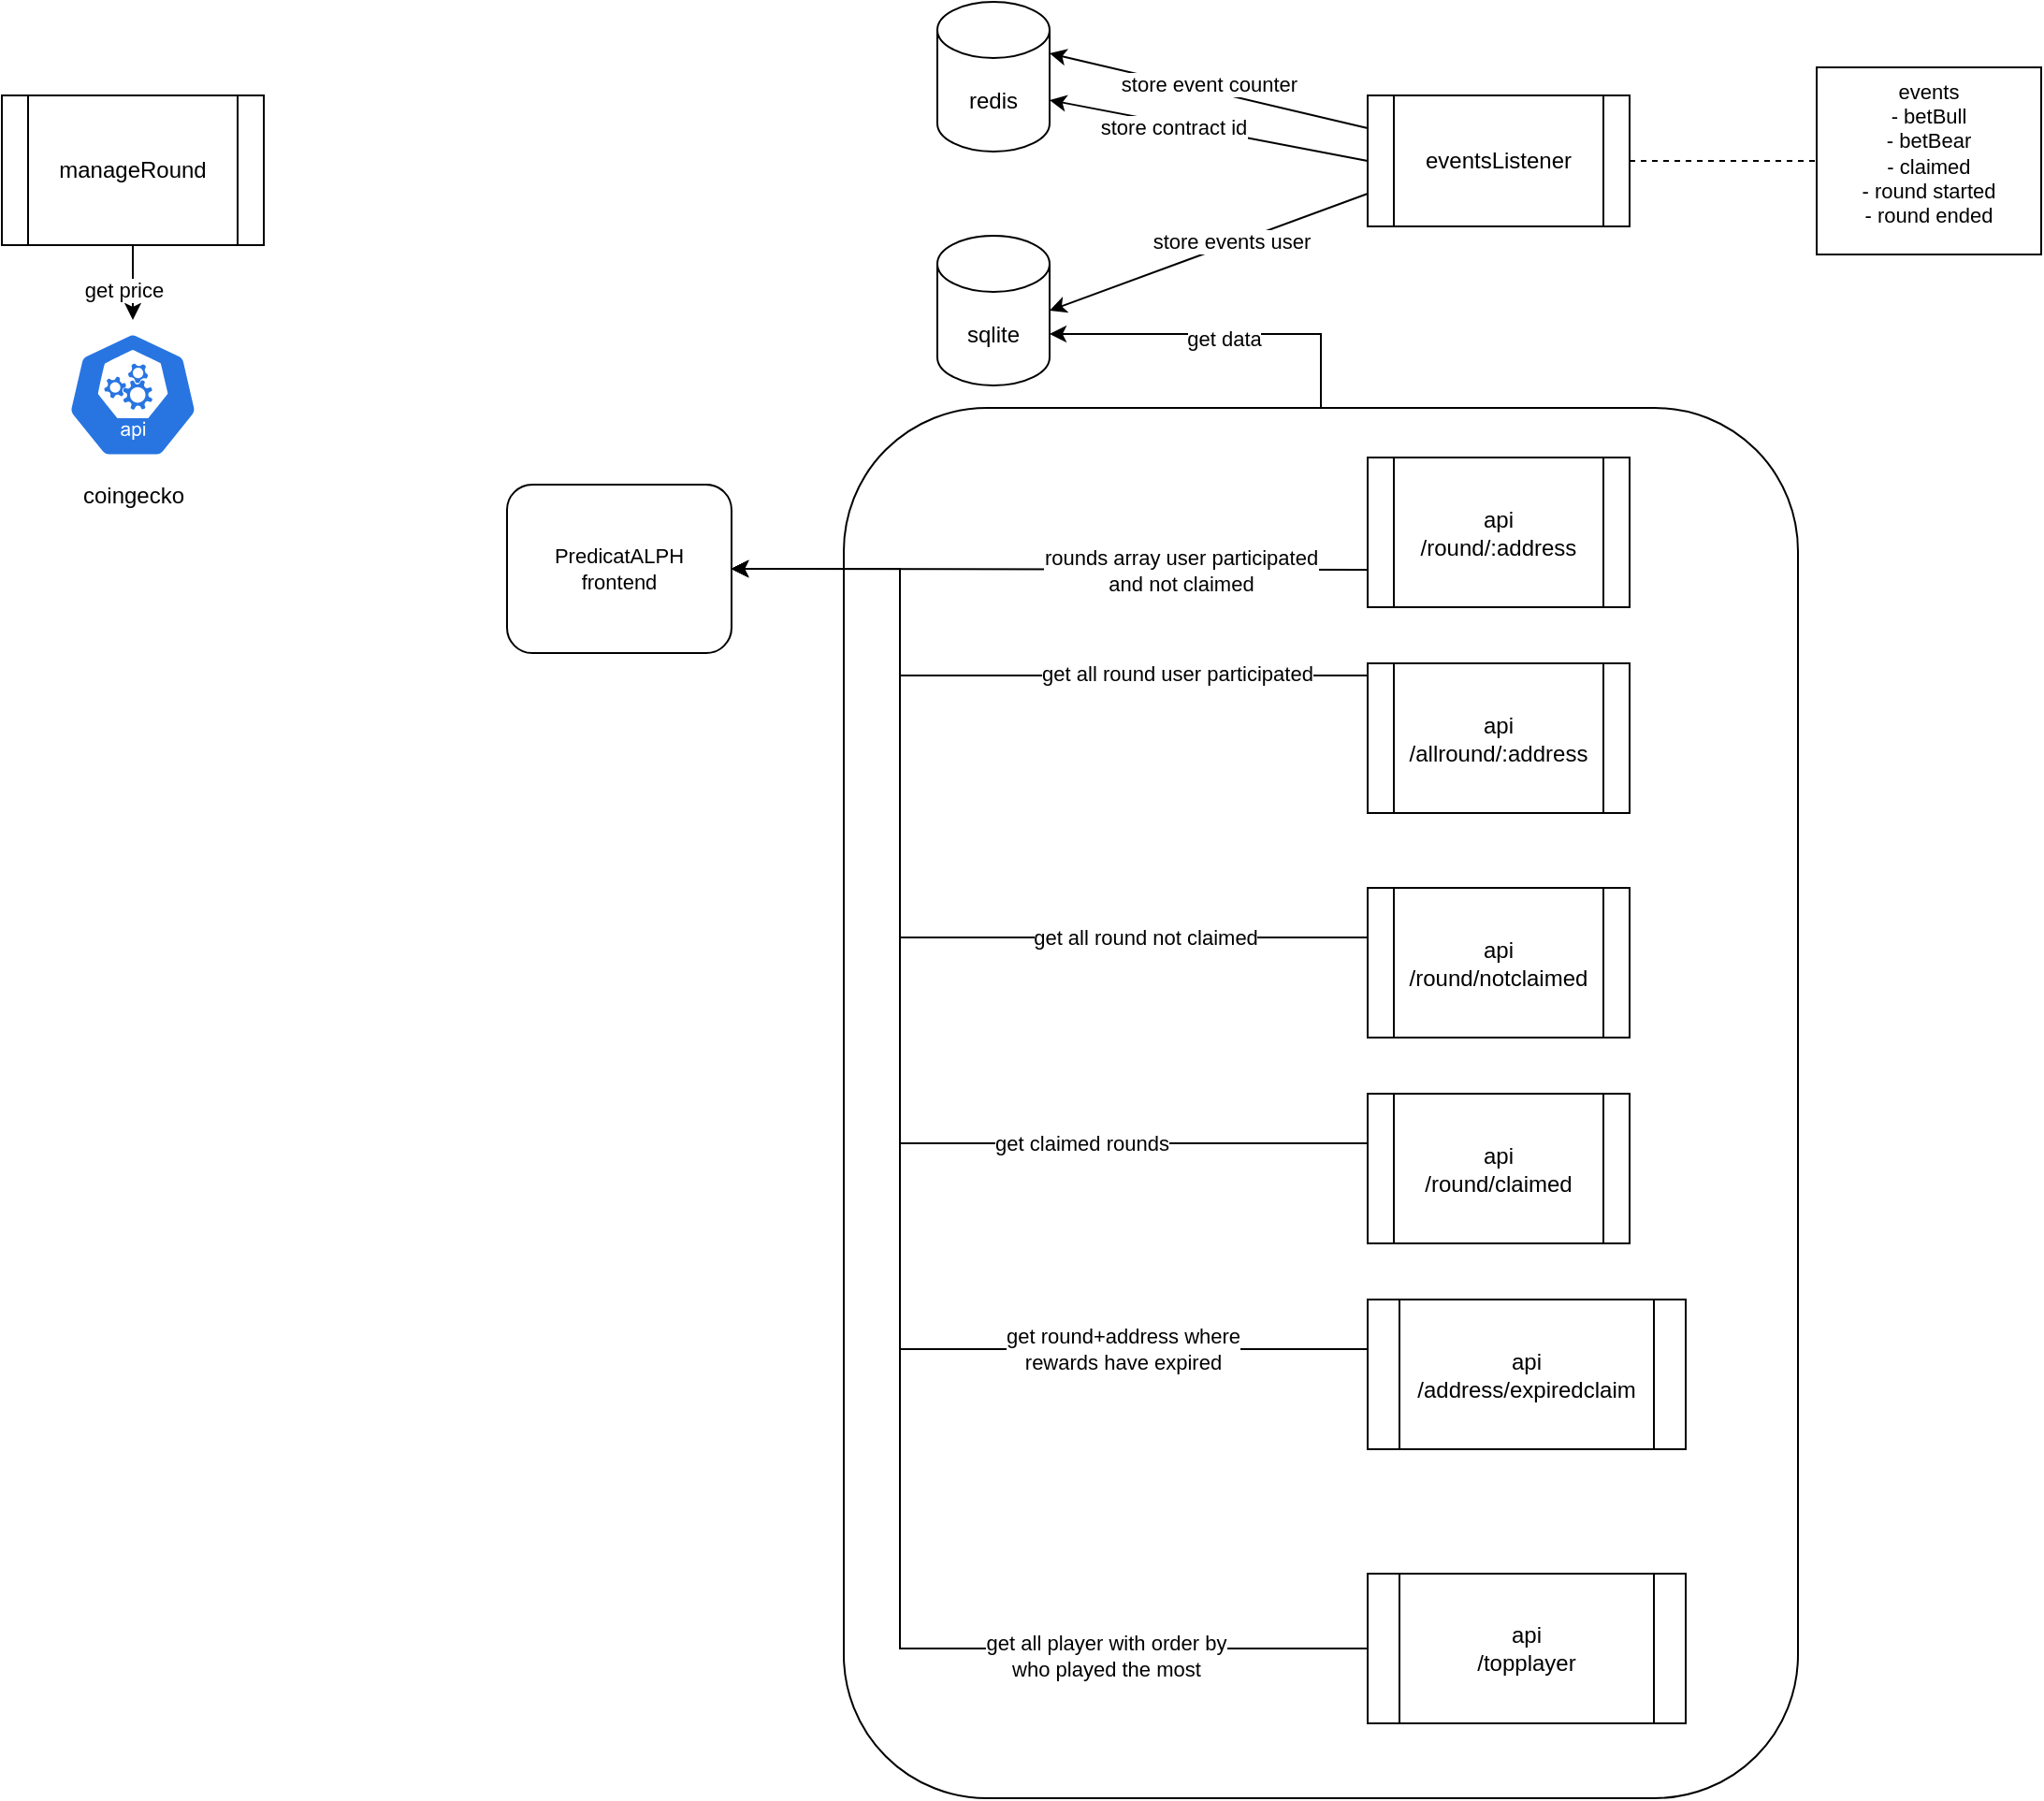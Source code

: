 <mxfile version="20.8.16" type="device" pages="6"><diagram name="Page-1" id="344Kg0dNeSOuvuKeVnLz"><mxGraphModel dx="1030" dy="1223" grid="1" gridSize="10" guides="1" tooltips="1" connect="1" arrows="1" fold="1" page="1" pageScale="1" pageWidth="1169" pageHeight="827" math="0" shadow="0"><root><mxCell id="0"/><mxCell id="1" parent="0"/><mxCell id="-nyT4C3Sw_oROiPy6dTW-12" style="edgeStyle=orthogonalEdgeStyle;rounded=0;orthogonalLoop=1;jettySize=auto;html=1;exitX=0.5;exitY=0;exitDx=0;exitDy=0;entryX=1;entryY=0;entryDx=0;entryDy=52.5;entryPerimeter=0;" parent="1" source="-nyT4C3Sw_oROiPy6dTW-10" target="DTfjovQoFTqkjy0OtKXa-4" edge="1"><mxGeometry relative="1" as="geometry"/></mxCell><mxCell id="-nyT4C3Sw_oROiPy6dTW-13" value="get data" style="edgeLabel;html=1;align=center;verticalAlign=middle;resizable=0;points=[];" parent="-nyT4C3Sw_oROiPy6dTW-12" vertex="1" connectable="0"><mxGeometry x="-0.006" y="2" relative="1" as="geometry"><mxPoint as="offset"/></mxGeometry></mxCell><mxCell id="-nyT4C3Sw_oROiPy6dTW-10" value="" style="rounded=1;whiteSpace=wrap;html=1;fillColor=none;" parent="1" vertex="1"><mxGeometry x="500" y="217" width="510" height="743" as="geometry"/></mxCell><mxCell id="rPmqhOYqi1hMVMXC--yN-11" style="edgeStyle=none;rounded=0;orthogonalLoop=1;jettySize=auto;html=1;exitX=1;exitY=0.5;exitDx=0;exitDy=0;entryX=0;entryY=0.5;entryDx=0;entryDy=0;fontFamily=Helvetica;fontSize=11;endArrow=none;endFill=0;dashed=1;" parent="1" source="DTfjovQoFTqkjy0OtKXa-2" target="rPmqhOYqi1hMVMXC--yN-10" edge="1"><mxGeometry relative="1" as="geometry"/></mxCell><mxCell id="JBXy4wkrNwcDMkVdYiLm-4" style="edgeStyle=none;rounded=0;orthogonalLoop=1;jettySize=auto;html=1;exitX=0;exitY=0.5;exitDx=0;exitDy=0;entryX=1;entryY=0;entryDx=0;entryDy=52.5;entryPerimeter=0;startArrow=none;startFill=0;endArrow=classic;endFill=1;" parent="1" source="DTfjovQoFTqkjy0OtKXa-2" target="JBXy4wkrNwcDMkVdYiLm-1" edge="1"><mxGeometry relative="1" as="geometry"/></mxCell><mxCell id="JBXy4wkrNwcDMkVdYiLm-5" value="store contract id" style="edgeLabel;html=1;align=center;verticalAlign=middle;resizable=0;points=[];" parent="JBXy4wkrNwcDMkVdYiLm-4" vertex="1" connectable="0"><mxGeometry x="0.205" y="1" relative="1" as="geometry"><mxPoint x="-1" as="offset"/></mxGeometry></mxCell><mxCell id="DTfjovQoFTqkjy0OtKXa-2" value="eventsListener" style="shape=process;whiteSpace=wrap;html=1;backgroundOutline=1;" parent="1" vertex="1"><mxGeometry x="780" y="50" width="140" height="70" as="geometry"/></mxCell><mxCell id="DTfjovQoFTqkjy0OtKXa-27" style="edgeStyle=none;rounded=0;orthogonalLoop=1;jettySize=auto;html=1;exitX=0.5;exitY=1;exitDx=0;exitDy=0;entryX=0.5;entryY=0;entryDx=0;entryDy=0;entryPerimeter=0;" parent="1" source="DTfjovQoFTqkjy0OtKXa-3" target="DTfjovQoFTqkjy0OtKXa-26" edge="1"><mxGeometry relative="1" as="geometry"/></mxCell><mxCell id="DTfjovQoFTqkjy0OtKXa-28" value="get price" style="edgeLabel;html=1;align=center;verticalAlign=middle;resizable=0;points=[];" parent="DTfjovQoFTqkjy0OtKXa-27" vertex="1" connectable="0"><mxGeometry x="0.196" y="-4" relative="1" as="geometry"><mxPoint x="-1" as="offset"/></mxGeometry></mxCell><mxCell id="DTfjovQoFTqkjy0OtKXa-3" value="manageRound" style="shape=process;whiteSpace=wrap;html=1;backgroundOutline=1;" parent="1" vertex="1"><mxGeometry x="50" y="50" width="140" height="80" as="geometry"/></mxCell><mxCell id="DTfjovQoFTqkjy0OtKXa-4" value="sqlite" style="shape=cylinder3;whiteSpace=wrap;html=1;boundedLbl=1;backgroundOutline=1;size=15;" parent="1" vertex="1"><mxGeometry x="550" y="125" width="60" height="80" as="geometry"/></mxCell><mxCell id="rPmqhOYqi1hMVMXC--yN-5" style="edgeStyle=none;rounded=0;orthogonalLoop=1;jettySize=auto;html=1;exitX=0;exitY=0.75;exitDx=0;exitDy=0;entryX=1;entryY=0.5;entryDx=0;entryDy=0;fontFamily=Helvetica;fontSize=11;" parent="1" source="DTfjovQoFTqkjy0OtKXa-5" target="rPmqhOYqi1hMVMXC--yN-7" edge="1"><mxGeometry relative="1" as="geometry"><mxPoint x="346.82" y="306.82" as="targetPoint"/></mxGeometry></mxCell><mxCell id="rPmqhOYqi1hMVMXC--yN-6" value="rounds array user participated&lt;br&gt;and not claimed" style="edgeLabel;html=1;align=center;verticalAlign=middle;resizable=0;points=[];fontSize=11;fontFamily=Helvetica;" parent="rPmqhOYqi1hMVMXC--yN-5" vertex="1" connectable="0"><mxGeometry x="-0.152" y="1" relative="1" as="geometry"><mxPoint x="44" y="-1" as="offset"/></mxGeometry></mxCell><mxCell id="DTfjovQoFTqkjy0OtKXa-5" value="api&lt;br&gt;/round/:address" style="shape=process;whiteSpace=wrap;html=1;backgroundOutline=1;" parent="1" vertex="1"><mxGeometry x="780" y="243.5" width="140" height="80" as="geometry"/></mxCell><mxCell id="DTfjovQoFTqkjy0OtKXa-6" value="" style="endArrow=classic;html=1;rounded=0;entryX=1;entryY=0.5;entryDx=0;entryDy=0;entryPerimeter=0;exitX=0;exitY=0.75;exitDx=0;exitDy=0;" parent="1" source="DTfjovQoFTqkjy0OtKXa-2" target="DTfjovQoFTqkjy0OtKXa-4" edge="1"><mxGeometry width="50" height="50" relative="1" as="geometry"><mxPoint x="800" y="520" as="sourcePoint"/><mxPoint x="850" y="250" as="targetPoint"/></mxGeometry></mxCell><mxCell id="rPmqhOYqi1hMVMXC--yN-13" value="store events user" style="edgeLabel;html=1;align=center;verticalAlign=middle;resizable=0;points=[];fontSize=11;fontFamily=Helvetica;" parent="DTfjovQoFTqkjy0OtKXa-6" vertex="1" connectable="0"><mxGeometry x="-0.142" y="-2" relative="1" as="geometry"><mxPoint as="offset"/></mxGeometry></mxCell><mxCell id="DTfjovQoFTqkjy0OtKXa-26" value="coingecko" style="sketch=0;html=1;dashed=0;whitespace=wrap;fillColor=#2875E2;strokeColor=#ffffff;points=[[0.005,0.63,0],[0.1,0.2,0],[0.9,0.2,0],[0.5,0,0],[0.995,0.63,0],[0.72,0.99,0],[0.5,1,0],[0.28,0.99,0]];verticalLabelPosition=bottom;align=center;verticalAlign=top;shape=mxgraph.kubernetes.icon;prIcon=api" parent="1" vertex="1"><mxGeometry x="85" y="170" width="70" height="80" as="geometry"/></mxCell><mxCell id="rPmqhOYqi1hMVMXC--yN-7" value="PredicatALPH&lt;br&gt;frontend" style="rounded=1;whiteSpace=wrap;html=1;labelBackgroundColor=none;fontFamily=Helvetica;fontSize=11;" parent="1" vertex="1"><mxGeometry x="320" y="258" width="120" height="90" as="geometry"/></mxCell><mxCell id="rPmqhOYqi1hMVMXC--yN-10" value="events&lt;br&gt;- betBull&lt;br&gt;- betBear&lt;br&gt;- claimed&lt;br&gt;- round started&lt;br&gt;- round ended" style="rounded=0;whiteSpace=wrap;html=1;labelBackgroundColor=none;fontFamily=Helvetica;fontSize=11;align=center;verticalAlign=top;" parent="1" vertex="1"><mxGeometry x="1020" y="35" width="120" height="100" as="geometry"/></mxCell><mxCell id="JBXy4wkrNwcDMkVdYiLm-2" style="rounded=0;orthogonalLoop=1;jettySize=auto;html=1;exitX=1;exitY=0;exitDx=0;exitDy=27.5;exitPerimeter=0;entryX=0;entryY=0.25;entryDx=0;entryDy=0;endArrow=none;endFill=0;startArrow=classic;startFill=1;" parent="1" source="JBXy4wkrNwcDMkVdYiLm-1" target="DTfjovQoFTqkjy0OtKXa-2" edge="1"><mxGeometry relative="1" as="geometry"/></mxCell><mxCell id="JBXy4wkrNwcDMkVdYiLm-3" value="store event counter" style="edgeLabel;html=1;align=center;verticalAlign=middle;resizable=0;points=[];" parent="JBXy4wkrNwcDMkVdYiLm-2" vertex="1" connectable="0"><mxGeometry x="-0.205" y="-2" relative="1" as="geometry"><mxPoint x="18" y="-2" as="offset"/></mxGeometry></mxCell><mxCell id="JBXy4wkrNwcDMkVdYiLm-1" value="redis" style="shape=cylinder3;whiteSpace=wrap;html=1;boundedLbl=1;backgroundOutline=1;size=15;" parent="1" vertex="1"><mxGeometry x="550" width="60" height="80" as="geometry"/></mxCell><mxCell id="-nyT4C3Sw_oROiPy6dTW-1" style="edgeStyle=orthogonalEdgeStyle;rounded=0;orthogonalLoop=1;jettySize=auto;html=1;exitX=0;exitY=0.25;exitDx=0;exitDy=0;entryX=1;entryY=0.5;entryDx=0;entryDy=0;" parent="1" source="BRGSwvDXU6f8ltOXhwHv-1" target="rPmqhOYqi1hMVMXC--yN-7" edge="1"><mxGeometry relative="1" as="geometry"><Array as="points"><mxPoint x="780" y="360"/><mxPoint x="530" y="360"/><mxPoint x="530" y="303"/></Array></mxGeometry></mxCell><mxCell id="-nyT4C3Sw_oROiPy6dTW-2" value="get all round user participated" style="edgeLabel;html=1;align=center;verticalAlign=middle;resizable=0;points=[];" parent="-nyT4C3Sw_oROiPy6dTW-1" vertex="1" connectable="0"><mxGeometry x="-0.266" y="-1" relative="1" as="geometry"><mxPoint x="35" as="offset"/></mxGeometry></mxCell><mxCell id="BRGSwvDXU6f8ltOXhwHv-1" value="api&lt;br&gt;/allround/:address" style="shape=process;whiteSpace=wrap;html=1;backgroundOutline=1;" parent="1" vertex="1"><mxGeometry x="780" y="353.5" width="140" height="80" as="geometry"/></mxCell><mxCell id="-nyT4C3Sw_oROiPy6dTW-3" style="edgeStyle=orthogonalEdgeStyle;rounded=0;orthogonalLoop=1;jettySize=auto;html=1;exitX=0;exitY=0.5;exitDx=0;exitDy=0;entryX=1;entryY=0.5;entryDx=0;entryDy=0;" parent="1" source="BRGSwvDXU6f8ltOXhwHv-2" target="rPmqhOYqi1hMVMXC--yN-7" edge="1"><mxGeometry relative="1" as="geometry"><Array as="points"><mxPoint x="780" y="500"/><mxPoint x="530" y="500"/><mxPoint x="530" y="303"/></Array></mxGeometry></mxCell><mxCell id="-nyT4C3Sw_oROiPy6dTW-4" value="get all round not claimed" style="edgeLabel;html=1;align=center;verticalAlign=middle;resizable=0;points=[];" parent="-nyT4C3Sw_oROiPy6dTW-3" vertex="1" connectable="0"><mxGeometry x="-0.634" relative="1" as="geometry"><mxPoint x="-32" as="offset"/></mxGeometry></mxCell><mxCell id="BRGSwvDXU6f8ltOXhwHv-2" value="api&lt;br&gt;/round/notclaimed" style="shape=process;whiteSpace=wrap;html=1;backgroundOutline=1;" parent="1" vertex="1"><mxGeometry x="780" y="473.5" width="140" height="80" as="geometry"/></mxCell><mxCell id="-nyT4C3Sw_oROiPy6dTW-5" style="edgeStyle=orthogonalEdgeStyle;rounded=0;orthogonalLoop=1;jettySize=auto;html=1;exitX=0;exitY=0.5;exitDx=0;exitDy=0;entryX=1;entryY=0.5;entryDx=0;entryDy=0;" parent="1" source="BRGSwvDXU6f8ltOXhwHv-3" target="rPmqhOYqi1hMVMXC--yN-7" edge="1"><mxGeometry relative="1" as="geometry"><Array as="points"><mxPoint x="780" y="610"/><mxPoint x="530" y="610"/><mxPoint x="530" y="303"/></Array></mxGeometry></mxCell><mxCell id="-nyT4C3Sw_oROiPy6dTW-6" value="get claimed rounds" style="edgeLabel;html=1;align=center;verticalAlign=middle;resizable=0;points=[];" parent="-nyT4C3Sw_oROiPy6dTW-5" vertex="1" connectable="0"><mxGeometry x="-0.496" relative="1" as="geometry"><mxPoint as="offset"/></mxGeometry></mxCell><mxCell id="BRGSwvDXU6f8ltOXhwHv-3" value="api&lt;br&gt;/round/claimed" style="shape=process;whiteSpace=wrap;html=1;backgroundOutline=1;" parent="1" vertex="1"><mxGeometry x="780" y="583.5" width="140" height="80" as="geometry"/></mxCell><mxCell id="-nyT4C3Sw_oROiPy6dTW-7" style="edgeStyle=orthogonalEdgeStyle;rounded=0;orthogonalLoop=1;jettySize=auto;html=1;exitX=0;exitY=0.5;exitDx=0;exitDy=0;entryX=1;entryY=0.5;entryDx=0;entryDy=0;" parent="1" source="BRGSwvDXU6f8ltOXhwHv-4" target="rPmqhOYqi1hMVMXC--yN-7" edge="1"><mxGeometry relative="1" as="geometry"><Array as="points"><mxPoint x="780" y="720"/><mxPoint x="530" y="720"/><mxPoint x="530" y="303"/></Array></mxGeometry></mxCell><mxCell id="-nyT4C3Sw_oROiPy6dTW-8" value="get round+address where&lt;br&gt;rewards have expired" style="edgeLabel;html=1;align=center;verticalAlign=middle;resizable=0;points=[];" parent="-nyT4C3Sw_oROiPy6dTW-7" vertex="1" connectable="0"><mxGeometry x="-0.503" y="1" relative="1" as="geometry"><mxPoint x="47" y="-1" as="offset"/></mxGeometry></mxCell><mxCell id="BRGSwvDXU6f8ltOXhwHv-4" value="api&lt;br&gt;/address/expiredclaim" style="shape=process;whiteSpace=wrap;html=1;backgroundOutline=1;" parent="1" vertex="1"><mxGeometry x="780" y="693.5" width="170" height="80" as="geometry"/></mxCell><mxCell id="jRusEna98L5ve55wkMGE-2" style="edgeStyle=orthogonalEdgeStyle;rounded=0;orthogonalLoop=1;jettySize=auto;html=1;exitX=0;exitY=0.5;exitDx=0;exitDy=0;entryX=1;entryY=0.5;entryDx=0;entryDy=0;" parent="1" source="jRusEna98L5ve55wkMGE-1" target="rPmqhOYqi1hMVMXC--yN-7" edge="1"><mxGeometry relative="1" as="geometry"><Array as="points"><mxPoint x="530" y="880"/><mxPoint x="530" y="303"/></Array></mxGeometry></mxCell><mxCell id="jRusEna98L5ve55wkMGE-3" value="get all player with order by&lt;br&gt;who played the most" style="edgeLabel;html=1;align=center;verticalAlign=middle;resizable=0;points=[];" parent="jRusEna98L5ve55wkMGE-2" vertex="1" connectable="0"><mxGeometry x="-0.758" y="4" relative="1" as="geometry"><mxPoint x="-29" as="offset"/></mxGeometry></mxCell><mxCell id="jRusEna98L5ve55wkMGE-1" value="api&lt;br&gt;/topplayer" style="shape=process;whiteSpace=wrap;html=1;backgroundOutline=1;" parent="1" vertex="1"><mxGeometry x="780" y="840" width="170" height="80" as="geometry"/></mxCell></root></mxGraphModel></diagram><diagram id="DNOE_p9p8GP51H2vhviL" name="Page-2"><mxGraphModel dx="1030" dy="1223" grid="1" gridSize="10" guides="1" tooltips="1" connect="1" arrows="1" fold="1" page="1" pageScale="1" pageWidth="1169" pageHeight="827" math="0" shadow="0"><root><mxCell id="0"/><mxCell id="1" parent="0"/><mxCell id="4yxqcyRx5bPn9-2iVZ-5-9" style="edgeStyle=orthogonalEdgeStyle;curved=1;rounded=0;orthogonalLoop=1;jettySize=auto;html=1;exitX=0.5;exitY=0;exitDx=0;exitDy=0;entryX=0.5;entryY=0;entryDx=0;entryDy=0;" parent="1" source="4yxqcyRx5bPn9-2iVZ-5-6" target="4yxqcyRx5bPn9-2iVZ-5-7" edge="1"><mxGeometry relative="1" as="geometry"><Array as="points"><mxPoint x="260" y="70"/><mxPoint x="585" y="70"/></Array></mxGeometry></mxCell><mxCell id="4yxqcyRx5bPn9-2iVZ-5-10" value="round started&lt;br&gt;emit event" style="edgeLabel;html=1;align=center;verticalAlign=middle;resizable=0;points=[];" parent="4yxqcyRx5bPn9-2iVZ-5-9" vertex="1" connectable="0"><mxGeometry x="0.102" relative="1" as="geometry"><mxPoint as="offset"/></mxGeometry></mxCell><mxCell id="4yxqcyRx5bPn9-2iVZ-5-6" value="startRound" style="ellipse;shape=doubleEllipse;html=1;dashed=0;whitespace=wrap;aspect=fixed;" parent="1" vertex="1"><mxGeometry x="220" y="120" width="80" height="80" as="geometry"/></mxCell><mxCell id="UBHOSMoPAebvEh_7HO38-4" style="edgeStyle=orthogonalEdgeStyle;curved=1;rounded=0;orthogonalLoop=1;jettySize=auto;html=1;exitX=0.5;exitY=1;exitDx=0;exitDy=0;entryX=0.5;entryY=1;entryDx=0;entryDy=0;fontFamily=Helvetica;fontSize=11;" parent="1" source="4yxqcyRx5bPn9-2iVZ-5-7" target="4yxqcyRx5bPn9-2iVZ-5-6" edge="1"><mxGeometry relative="1" as="geometry"><Array as="points"><mxPoint x="585" y="250"/><mxPoint x="260" y="250"/></Array></mxGeometry></mxCell><mxCell id="UBHOSMoPAebvEh_7HO38-5" value="round ended&lt;br&gt;emit event" style="edgeLabel;html=1;align=center;verticalAlign=middle;resizable=0;points=[];fontSize=11;fontFamily=Helvetica;" parent="UBHOSMoPAebvEh_7HO38-4" vertex="1" connectable="0"><mxGeometry x="-0.141" y="2" relative="1" as="geometry"><mxPoint x="-29" as="offset"/></mxGeometry></mxCell><mxCell id="4yxqcyRx5bPn9-2iVZ-5-7" value="EndRound" style="shape=ellipse;html=1;dashed=0;whitespace=wrap;aspect=fixed;perimeter=ellipsePerimeter;" parent="1" vertex="1"><mxGeometry x="545" y="120" width="80" height="80" as="geometry"/></mxCell><mxCell id="UBHOSMoPAebvEh_7HO38-2" style="edgeStyle=orthogonalEdgeStyle;curved=1;rounded=0;orthogonalLoop=1;jettySize=auto;html=1;exitX=1;exitY=0;exitDx=0;exitDy=0;entryX=1;entryY=0.5;entryDx=0;entryDy=0;" parent="1" source="4yxqcyRx5bPn9-2iVZ-5-7" target="4yxqcyRx5bPn9-2iVZ-5-7" edge="1"><mxGeometry relative="1" as="geometry"><Array as="points"><mxPoint x="613" y="90"/><mxPoint x="680" y="90"/><mxPoint x="680" y="160"/></Array></mxGeometry></mxCell><mxCell id="UBHOSMoPAebvEh_7HO38-3" value="&lt;div style=&quot;line-height: 19px;&quot;&gt;Date.&lt;span style=&quot;color: rgb(121, 94, 38);&quot;&gt;now&lt;/span&gt;() &amp;gt;=&amp;nbsp;&lt;/div&gt;&lt;div style=&quot;line-height: 19px;&quot;&gt;&lt;span style=&quot;color: rgb(0, 16, 128);&quot;&gt;endTimestamp&lt;/span&gt;&lt;/div&gt;" style="edgeLabel;html=1;align=center;verticalAlign=middle;resizable=0;points=[];labelBackgroundColor=none;" parent="UBHOSMoPAebvEh_7HO38-2" vertex="1" connectable="0"><mxGeometry x="0.004" y="-7" relative="1" as="geometry"><mxPoint x="17" y="11" as="offset"/></mxGeometry></mxCell></root></mxGraphModel></diagram><diagram id="n5MALykPau-CEXGEdih2" name="Page-3"><mxGraphModel dx="1184" dy="1223" grid="1" gridSize="10" guides="1" tooltips="1" connect="1" arrows="1" fold="1" page="1" pageScale="1" pageWidth="1169" pageHeight="827" math="0" shadow="0"><root><mxCell id="0"/><mxCell id="1" parent="0"/><mxCell id="p6QDMBVoTjp5LMw3kor6-23" value="Prediction event" style="rounded=1;whiteSpace=wrap;html=1;verticalAlign=top;" vertex="1" parent="1"><mxGeometry x="130" y="350" width="780" height="540" as="geometry"/></mxCell><mxCell id="m79Zy_bMd_AS2isAmOZk-1" value="Prediction" style="swimlane;fontStyle=0;childLayout=stackLayout;horizontal=1;startSize=30;horizontalStack=0;resizeParent=1;resizeParentMax=0;resizeLast=0;collapsible=1;marginBottom=0;whiteSpace=wrap;html=1;" parent="1" vertex="1"><mxGeometry x="440" y="390" width="170" height="270" as="geometry"/></mxCell><mxCell id="m79Zy_bMd_AS2isAmOZk-2" value="punterTemplateId" style="text;strokeColor=none;fillColor=none;align=left;verticalAlign=middle;spacingLeft=4;spacingRight=4;overflow=hidden;points=[[0,0.5],[1,0.5]];portConstraint=eastwest;rotatable=0;whiteSpace=wrap;html=1;" parent="m79Zy_bMd_AS2isAmOZk-1" vertex="1"><mxGeometry y="30" width="170" height="30" as="geometry"/></mxCell><mxCell id="m79Zy_bMd_AS2isAmOZk-3" value="roundTemplateId" style="text;strokeColor=none;fillColor=none;align=left;verticalAlign=middle;spacingLeft=4;spacingRight=4;overflow=hidden;points=[[0,0.5],[1,0.5]];portConstraint=eastwest;rotatable=0;whiteSpace=wrap;html=1;" parent="m79Zy_bMd_AS2isAmOZk-1" vertex="1"><mxGeometry y="60" width="170" height="30" as="geometry"/></mxCell><mxCell id="m79Zy_bMd_AS2isAmOZk-4" value="dynamicArrayForIntId" style="text;strokeColor=none;fillColor=none;align=left;verticalAlign=middle;spacingLeft=4;spacingRight=4;overflow=hidden;points=[[0,0.5],[1,0.5]];portConstraint=eastwest;rotatable=0;whiteSpace=wrap;html=1;" parent="m79Zy_bMd_AS2isAmOZk-1" vertex="1"><mxGeometry y="90" width="170" height="30" as="geometry"/></mxCell><mxCell id="m79Zy_bMd_AS2isAmOZk-5" value="epoch" style="text;strokeColor=none;fillColor=none;align=left;verticalAlign=middle;spacingLeft=4;spacingRight=4;overflow=hidden;points=[[0,0.5],[1,0.5]];portConstraint=eastwest;rotatable=0;whiteSpace=wrap;html=1;" parent="m79Zy_bMd_AS2isAmOZk-1" vertex="1"><mxGeometry y="120" width="170" height="30" as="geometry"/></mxCell><mxCell id="m79Zy_bMd_AS2isAmOZk-16" value="operator" style="text;strokeColor=none;fillColor=none;align=left;verticalAlign=middle;spacingLeft=4;spacingRight=4;overflow=hidden;points=[[0,0.5],[1,0.5]];portConstraint=eastwest;rotatable=0;whiteSpace=wrap;html=1;" parent="m79Zy_bMd_AS2isAmOZk-1" vertex="1"><mxGeometry y="150" width="170" height="30" as="geometry"/></mxCell><mxCell id="m79Zy_bMd_AS2isAmOZk-17" value="feesBasisPts" style="text;strokeColor=none;fillColor=none;align=left;verticalAlign=middle;spacingLeft=4;spacingRight=4;overflow=hidden;points=[[0,0.5],[1,0.5]];portConstraint=eastwest;rotatable=0;whiteSpace=wrap;html=1;" parent="m79Zy_bMd_AS2isAmOZk-1" vertex="1"><mxGeometry y="180" width="170" height="30" as="geometry"/></mxCell><mxCell id="m79Zy_bMd_AS2isAmOZk-26" value="repeatEvery" style="text;strokeColor=none;fillColor=none;align=left;verticalAlign=middle;spacingLeft=4;spacingRight=4;overflow=hidden;points=[[0,0.5],[1,0.5]];portConstraint=eastwest;rotatable=0;whiteSpace=wrap;html=1;" parent="m79Zy_bMd_AS2isAmOZk-1" vertex="1"><mxGeometry y="210" width="170" height="30" as="geometry"/></mxCell><mxCell id="m79Zy_bMd_AS2isAmOZk-27" value="claimedByAnyoneDelay" style="text;strokeColor=none;fillColor=none;align=left;verticalAlign=middle;spacingLeft=4;spacingRight=4;overflow=hidden;points=[[0,0.5],[1,0.5]];portConstraint=eastwest;rotatable=0;whiteSpace=wrap;html=1;" parent="m79Zy_bMd_AS2isAmOZk-1" vertex="1"><mxGeometry y="240" width="170" height="30" as="geometry"/></mxCell><mxCell id="m79Zy_bMd_AS2isAmOZk-6" value="Punter" style="swimlane;fontStyle=0;childLayout=stackLayout;horizontal=1;startSize=30;horizontalStack=0;resizeParent=1;resizeParentMax=0;resizeLast=0;collapsible=1;marginBottom=0;whiteSpace=wrap;html=1;" parent="1" vertex="1"><mxGeometry x="680" y="390" width="140" height="210" as="geometry"/></mxCell><mxCell id="m79Zy_bMd_AS2isAmOZk-7" value="prediction" style="text;strokeColor=none;fillColor=none;align=left;verticalAlign=middle;spacingLeft=4;spacingRight=4;overflow=hidden;points=[[0,0.5],[1,0.5]];portConstraint=eastwest;rotatable=0;whiteSpace=wrap;html=1;" parent="m79Zy_bMd_AS2isAmOZk-6" vertex="1"><mxGeometry y="30" width="140" height="30" as="geometry"/></mxCell><mxCell id="m79Zy_bMd_AS2isAmOZk-8" value="punterAddress" style="text;strokeColor=none;fillColor=none;align=left;verticalAlign=middle;spacingLeft=4;spacingRight=4;overflow=hidden;points=[[0,0.5],[1,0.5]];portConstraint=eastwest;rotatable=0;whiteSpace=wrap;html=1;" parent="m79Zy_bMd_AS2isAmOZk-6" vertex="1"><mxGeometry y="60" width="140" height="30" as="geometry"/></mxCell><mxCell id="m79Zy_bMd_AS2isAmOZk-9" value="epoch" style="text;strokeColor=none;fillColor=none;align=left;verticalAlign=middle;spacingLeft=4;spacingRight=4;overflow=hidden;points=[[0,0.5],[1,0.5]];portConstraint=eastwest;rotatable=0;whiteSpace=wrap;html=1;" parent="m79Zy_bMd_AS2isAmOZk-6" vertex="1"><mxGeometry y="90" width="140" height="30" as="geometry"/></mxCell><mxCell id="m79Zy_bMd_AS2isAmOZk-10" value="upBid" style="text;strokeColor=none;fillColor=none;align=left;verticalAlign=middle;spacingLeft=4;spacingRight=4;overflow=hidden;points=[[0,0.5],[1,0.5]];portConstraint=eastwest;rotatable=0;whiteSpace=wrap;html=1;" parent="m79Zy_bMd_AS2isAmOZk-6" vertex="1"><mxGeometry y="120" width="140" height="30" as="geometry"/></mxCell><mxCell id="m79Zy_bMd_AS2isAmOZk-28" value="amountBid" style="text;strokeColor=none;fillColor=none;align=left;verticalAlign=middle;spacingLeft=4;spacingRight=4;overflow=hidden;points=[[0,0.5],[1,0.5]];portConstraint=eastwest;rotatable=0;whiteSpace=wrap;html=1;" parent="m79Zy_bMd_AS2isAmOZk-6" vertex="1"><mxGeometry y="150" width="140" height="30" as="geometry"/></mxCell><mxCell id="m79Zy_bMd_AS2isAmOZk-29" value="claimedByAnyoneAt" style="text;strokeColor=none;fillColor=none;align=left;verticalAlign=middle;spacingLeft=4;spacingRight=4;overflow=hidden;points=[[0,0.5],[1,0.5]];portConstraint=eastwest;rotatable=0;whiteSpace=wrap;html=1;" parent="m79Zy_bMd_AS2isAmOZk-6" vertex="1"><mxGeometry y="180" width="140" height="30" as="geometry"/></mxCell><mxCell id="m79Zy_bMd_AS2isAmOZk-11" value="Round" style="swimlane;fontStyle=0;childLayout=stackLayout;horizontal=1;startSize=30;horizontalStack=0;resizeParent=1;resizeParentMax=0;resizeLast=0;collapsible=1;marginBottom=0;whiteSpace=wrap;html=1;" parent="1" vertex="1"><mxGeometry x="190" y="390" width="170" height="480" as="geometry"/></mxCell><mxCell id="m79Zy_bMd_AS2isAmOZk-12" value="prediction" style="text;strokeColor=none;fillColor=none;align=left;verticalAlign=middle;spacingLeft=4;spacingRight=4;overflow=hidden;points=[[0,0.5],[1,0.5]];portConstraint=eastwest;rotatable=0;whiteSpace=wrap;html=1;" parent="m79Zy_bMd_AS2isAmOZk-11" vertex="1"><mxGeometry y="30" width="170" height="30" as="geometry"/></mxCell><mxCell id="m79Zy_bMd_AS2isAmOZk-13" value="epoch" style="text;strokeColor=none;fillColor=none;align=left;verticalAlign=middle;spacingLeft=4;spacingRight=4;overflow=hidden;points=[[0,0.5],[1,0.5]];portConstraint=eastwest;rotatable=0;whiteSpace=wrap;html=1;" parent="m79Zy_bMd_AS2isAmOZk-11" vertex="1"><mxGeometry y="60" width="170" height="30" as="geometry"/></mxCell><mxCell id="m79Zy_bMd_AS2isAmOZk-14" value="priceStart" style="text;strokeColor=none;fillColor=none;align=left;verticalAlign=middle;spacingLeft=4;spacingRight=4;overflow=hidden;points=[[0,0.5],[1,0.5]];portConstraint=eastwest;rotatable=0;whiteSpace=wrap;html=1;" parent="m79Zy_bMd_AS2isAmOZk-11" vertex="1"><mxGeometry y="90" width="170" height="30" as="geometry"/></mxCell><mxCell id="m79Zy_bMd_AS2isAmOZk-15" value="feesBasisPts" style="text;strokeColor=none;fillColor=none;align=left;verticalAlign=middle;spacingLeft=4;spacingRight=4;overflow=hidden;points=[[0,0.5],[1,0.5]];portConstraint=eastwest;rotatable=0;whiteSpace=wrap;html=1;" parent="m79Zy_bMd_AS2isAmOZk-11" vertex="1"><mxGeometry y="120" width="170" height="30" as="geometry"/></mxCell><mxCell id="m79Zy_bMd_AS2isAmOZk-30" value="bidEndTimestamp" style="text;strokeColor=none;fillColor=none;align=left;verticalAlign=middle;spacingLeft=4;spacingRight=4;overflow=hidden;points=[[0,0.5],[1,0.5]];portConstraint=eastwest;rotatable=0;whiteSpace=wrap;html=1;" parent="m79Zy_bMd_AS2isAmOZk-11" vertex="1"><mxGeometry y="150" width="170" height="30" as="geometry"/></mxCell><mxCell id="m79Zy_bMd_AS2isAmOZk-31" value="operator" style="text;strokeColor=none;fillColor=none;align=left;verticalAlign=middle;spacingLeft=4;spacingRight=4;overflow=hidden;points=[[0,0.5],[1,0.5]];portConstraint=eastwest;rotatable=0;whiteSpace=wrap;html=1;" parent="m79Zy_bMd_AS2isAmOZk-11" vertex="1"><mxGeometry y="180" width="170" height="30" as="geometry"/></mxCell><mxCell id="m79Zy_bMd_AS2isAmOZk-32" value="rewardsComputed" style="text;strokeColor=none;fillColor=none;align=left;verticalAlign=middle;spacingLeft=4;spacingRight=4;overflow=hidden;points=[[0,0.5],[1,0.5]];portConstraint=eastwest;rotatable=0;whiteSpace=wrap;html=1;" parent="m79Zy_bMd_AS2isAmOZk-11" vertex="1"><mxGeometry y="210" width="170" height="30" as="geometry"/></mxCell><mxCell id="m79Zy_bMd_AS2isAmOZk-33" value="priceEnd" style="text;strokeColor=none;fillColor=none;align=left;verticalAlign=middle;spacingLeft=4;spacingRight=4;overflow=hidden;points=[[0,0.5],[1,0.5]];portConstraint=eastwest;rotatable=0;whiteSpace=wrap;html=1;" parent="m79Zy_bMd_AS2isAmOZk-11" vertex="1"><mxGeometry y="240" width="170" height="30" as="geometry"/></mxCell><mxCell id="m79Zy_bMd_AS2isAmOZk-34" value="totalAmount" style="text;strokeColor=none;fillColor=none;align=left;verticalAlign=middle;spacingLeft=4;spacingRight=4;overflow=hidden;points=[[0,0.5],[1,0.5]];portConstraint=eastwest;rotatable=0;whiteSpace=wrap;html=1;" parent="m79Zy_bMd_AS2isAmOZk-11" vertex="1"><mxGeometry y="270" width="170" height="30" as="geometry"/></mxCell><mxCell id="m79Zy_bMd_AS2isAmOZk-35" value="amountUp" style="text;strokeColor=none;fillColor=none;align=left;verticalAlign=middle;spacingLeft=4;spacingRight=4;overflow=hidden;points=[[0,0.5],[1,0.5]];portConstraint=eastwest;rotatable=0;whiteSpace=wrap;html=1;" parent="m79Zy_bMd_AS2isAmOZk-11" vertex="1"><mxGeometry y="300" width="170" height="30" as="geometry"/></mxCell><mxCell id="m79Zy_bMd_AS2isAmOZk-36" value="amountDown" style="text;strokeColor=none;fillColor=none;align=left;verticalAlign=middle;spacingLeft=4;spacingRight=4;overflow=hidden;points=[[0,0.5],[1,0.5]];portConstraint=eastwest;rotatable=0;whiteSpace=wrap;html=1;" parent="m79Zy_bMd_AS2isAmOZk-11" vertex="1"><mxGeometry y="330" width="170" height="30" as="geometry"/></mxCell><mxCell id="m79Zy_bMd_AS2isAmOZk-37" value="treasuryAmount" style="text;strokeColor=none;fillColor=none;align=left;verticalAlign=middle;spacingLeft=4;spacingRight=4;overflow=hidden;points=[[0,0.5],[1,0.5]];portConstraint=eastwest;rotatable=0;whiteSpace=wrap;html=1;" parent="m79Zy_bMd_AS2isAmOZk-11" vertex="1"><mxGeometry y="360" width="170" height="30" as="geometry"/></mxCell><mxCell id="m79Zy_bMd_AS2isAmOZk-38" value="rewardAmount" style="text;strokeColor=none;fillColor=none;align=left;verticalAlign=middle;spacingLeft=4;spacingRight=4;overflow=hidden;points=[[0,0.5],[1,0.5]];portConstraint=eastwest;rotatable=0;whiteSpace=wrap;html=1;" parent="m79Zy_bMd_AS2isAmOZk-11" vertex="1"><mxGeometry y="390" width="170" height="30" as="geometry"/></mxCell><mxCell id="m79Zy_bMd_AS2isAmOZk-39" value="rewardBaseCalAmount" style="text;strokeColor=none;fillColor=none;align=left;verticalAlign=middle;spacingLeft=4;spacingRight=4;overflow=hidden;points=[[0,0.5],[1,0.5]];portConstraint=eastwest;rotatable=0;whiteSpace=wrap;html=1;" parent="m79Zy_bMd_AS2isAmOZk-11" vertex="1"><mxGeometry y="420" width="170" height="30" as="geometry"/></mxCell><mxCell id="m79Zy_bMd_AS2isAmOZk-40" value="counterAttendees" style="text;strokeColor=none;fillColor=none;align=left;verticalAlign=middle;spacingLeft=4;spacingRight=4;overflow=hidden;points=[[0,0.5],[1,0.5]];portConstraint=eastwest;rotatable=0;whiteSpace=wrap;html=1;" parent="m79Zy_bMd_AS2isAmOZk-11" vertex="1"><mxGeometry y="450" width="170" height="30" as="geometry"/></mxCell><mxCell id="p6QDMBVoTjp5LMw3kor6-1" value="Event" style="swimlane;fontStyle=0;childLayout=stackLayout;horizontal=1;startSize=30;horizontalStack=0;resizeParent=1;resizeParentMax=0;resizeLast=0;collapsible=1;marginBottom=0;whiteSpace=wrap;html=1;" vertex="1" parent="1"><mxGeometry x="440" y="10" width="170" height="270" as="geometry"/></mxCell><mxCell id="p6QDMBVoTjp5LMw3kor6-22" value="&lt;span style=&quot;color: rgb(0, 0, 0); font-family: Helvetica; font-size: 12px; font-style: normal; font-variant-ligatures: normal; font-variant-caps: normal; font-weight: 400; letter-spacing: normal; orphans: 2; text-align: left; text-indent: 0px; text-transform: none; widows: 2; word-spacing: 0px; -webkit-text-stroke-width: 0px; background-color: rgb(251, 251, 251); text-decoration-thickness: initial; text-decoration-style: initial; text-decoration-color: initial; float: none; display: inline !important;&quot;&gt;punterTemplateId&lt;/span&gt;" style="text;strokeColor=none;fillColor=none;align=left;verticalAlign=middle;spacingLeft=4;spacingRight=4;overflow=hidden;points=[[0,0.5],[1,0.5]];portConstraint=eastwest;rotatable=0;whiteSpace=wrap;html=1;" vertex="1" parent="p6QDMBVoTjp5LMw3kor6-1"><mxGeometry y="30" width="170" height="30" as="geometry"/></mxCell><mxCell id="p6QDMBVoTjp5LMw3kor6-17" value="roundTemplateId" style="text;strokeColor=none;fillColor=none;align=left;verticalAlign=middle;spacingLeft=4;spacingRight=4;overflow=hidden;points=[[0,0.5],[1,0.5]];portConstraint=eastwest;rotatable=0;whiteSpace=wrap;html=1;" vertex="1" parent="p6QDMBVoTjp5LMw3kor6-1"><mxGeometry y="60" width="170" height="30" as="geometry"/></mxCell><mxCell id="p6QDMBVoTjp5LMw3kor6-19" value="dynamicArrayForIntId" style="text;strokeColor=none;fillColor=none;align=left;verticalAlign=middle;spacingLeft=4;spacingRight=4;overflow=hidden;points=[[0,0.5],[1,0.5]];portConstraint=eastwest;rotatable=0;whiteSpace=wrap;html=1;" vertex="1" parent="p6QDMBVoTjp5LMw3kor6-1"><mxGeometry y="90" width="170" height="30" as="geometry"/></mxCell><mxCell id="p6QDMBVoTjp5LMw3kor6-11" value="title" style="text;strokeColor=none;fillColor=none;align=left;verticalAlign=middle;spacingLeft=4;spacingRight=4;overflow=hidden;points=[[0,0.5],[1,0.5]];portConstraint=eastwest;rotatable=0;whiteSpace=wrap;html=1;" vertex="1" parent="p6QDMBVoTjp5LMw3kor6-1"><mxGeometry y="120" width="170" height="30" as="geometry"/></mxCell><mxCell id="p6QDMBVoTjp5LMw3kor6-13" value="operator" style="text;strokeColor=none;fillColor=none;align=left;verticalAlign=middle;spacingLeft=4;spacingRight=4;overflow=hidden;points=[[0,0.5],[1,0.5]];portConstraint=eastwest;rotatable=0;whiteSpace=wrap;html=1;" vertex="1" parent="p6QDMBVoTjp5LMw3kor6-1"><mxGeometry y="150" width="170" height="30" as="geometry"/></mxCell><mxCell id="p6QDMBVoTjp5LMw3kor6-14" value="feesBasisPts" style="text;strokeColor=none;fillColor=none;align=left;verticalAlign=middle;spacingLeft=4;spacingRight=4;overflow=hidden;points=[[0,0.5],[1,0.5]];portConstraint=eastwest;rotatable=0;whiteSpace=wrap;html=1;" vertex="1" parent="p6QDMBVoTjp5LMw3kor6-1"><mxGeometry y="180" width="170" height="30" as="geometry"/></mxCell><mxCell id="p6QDMBVoTjp5LMw3kor6-15" value="&lt;span style=&quot;color: rgb(0, 0, 0); font-family: Helvetica; font-size: 12px; font-style: normal; font-variant-ligatures: normal; font-variant-caps: normal; font-weight: 400; letter-spacing: normal; orphans: 2; text-align: left; text-indent: 0px; text-transform: none; widows: 2; word-spacing: 0px; -webkit-text-stroke-width: 0px; background-color: rgb(251, 251, 251); text-decoration-thickness: initial; text-decoration-style: initial; text-decoration-color: initial; float: none; display: inline !important;&quot;&gt;repeatEvery&lt;/span&gt;" style="text;strokeColor=none;fillColor=none;align=left;verticalAlign=middle;spacingLeft=4;spacingRight=4;overflow=hidden;points=[[0,0.5],[1,0.5]];portConstraint=eastwest;rotatable=0;whiteSpace=wrap;html=1;" vertex="1" parent="p6QDMBVoTjp5LMw3kor6-1"><mxGeometry y="210" width="170" height="30" as="geometry"/></mxCell><mxCell id="p6QDMBVoTjp5LMw3kor6-16" value="claimedByAnyoneDelay" style="text;strokeColor=none;fillColor=none;align=left;verticalAlign=middle;spacingLeft=4;spacingRight=4;overflow=hidden;points=[[0,0.5],[1,0.5]];portConstraint=eastwest;rotatable=0;whiteSpace=wrap;html=1;" vertex="1" parent="p6QDMBVoTjp5LMw3kor6-1"><mxGeometry y="240" width="170" height="30" as="geometry"/></mxCell><mxCell id="p6QDMBVoTjp5LMw3kor6-24" value="" style="endArrow=classic;html=1;rounded=0;exitX=0.465;exitY=1.133;exitDx=0;exitDy=0;exitPerimeter=0;entryX=0.5;entryY=0;entryDx=0;entryDy=0;" edge="1" parent="1" source="p6QDMBVoTjp5LMw3kor6-16" target="p6QDMBVoTjp5LMw3kor6-23"><mxGeometry width="50" height="50" relative="1" as="geometry"><mxPoint x="520" y="470" as="sourcePoint"/><mxPoint x="570" y="420" as="targetPoint"/></mxGeometry></mxCell><mxCell id="p6QDMBVoTjp5LMw3kor6-25" value="Create new&amp;nbsp; prediction" style="edgeLabel;html=1;align=center;verticalAlign=middle;resizable=0;points=[];" vertex="1" connectable="0" parent="p6QDMBVoTjp5LMw3kor6-24"><mxGeometry x="-0.332" y="2" relative="1" as="geometry"><mxPoint as="offset"/></mxGeometry></mxCell></root></mxGraphModel></diagram><diagram id="KKQxw_2xYtOXUs_IXSIu" name="Page-4"><mxGraphModel dx="1030" dy="1223" grid="1" gridSize="10" guides="1" tooltips="1" connect="1" arrows="1" fold="1" page="1" pageScale="1" pageWidth="1169" pageHeight="827" math="0" shadow="0"><root><mxCell id="0"/><mxCell id="1" parent="0"/><mxCell id="Lj6Ooj5l0jaUZ-5_mYGK-1" value="Bidder" style="shape=umlActor;verticalLabelPosition=bottom;verticalAlign=top;html=1;outlineConnect=0;" parent="1" vertex="1"><mxGeometry x="36" y="60" width="30" height="60" as="geometry"/></mxCell><mxCell id="Lj6Ooj5l0jaUZ-5_mYGK-2" value="" style="endArrow=none;html=1;rounded=0;curved=1;" parent="1" edge="1"><mxGeometry width="50" height="50" relative="1" as="geometry"><mxPoint x="56" y="480" as="sourcePoint"/><mxPoint x="56" y="160" as="targetPoint"/></mxGeometry></mxCell><mxCell id="Lj6Ooj5l0jaUZ-5_mYGK-4" value="Punter" style="whiteSpace=wrap;html=1;shape=mxgraph.basic.document" parent="1" vertex="1"><mxGeometry x="776" y="60" width="50" height="70" as="geometry"/></mxCell><mxCell id="Lj6Ooj5l0jaUZ-5_mYGK-6" value="Round" style="whiteSpace=wrap;html=1;shape=mxgraph.basic.document" parent="1" vertex="1"><mxGeometry x="1036" y="55" width="50" height="70" as="geometry"/></mxCell><mxCell id="Lj6Ooj5l0jaUZ-5_mYGK-7" value="PredicAlph" style="whiteSpace=wrap;html=1;shape=mxgraph.basic.document" parent="1" vertex="1"><mxGeometry x="416" y="60" width="70" height="70" as="geometry"/></mxCell><mxCell id="Lj6Ooj5l0jaUZ-5_mYGK-8" value="" style="endArrow=none;html=1;rounded=0;curved=1;" parent="1" edge="1"><mxGeometry width="50" height="50" relative="1" as="geometry"><mxPoint x="450" y="480" as="sourcePoint"/><mxPoint x="450.29" y="150" as="targetPoint"/></mxGeometry></mxCell><mxCell id="Lj6Ooj5l0jaUZ-5_mYGK-9" value="" style="endArrow=none;html=1;rounded=0;curved=1;" parent="1" edge="1"><mxGeometry width="50" height="50" relative="1" as="geometry"><mxPoint x="800" y="480" as="sourcePoint"/><mxPoint x="800.29" y="140" as="targetPoint"/></mxGeometry></mxCell><mxCell id="Lj6Ooj5l0jaUZ-5_mYGK-10" value="" style="endArrow=none;html=1;rounded=0;curved=1;" parent="1" edge="1"><mxGeometry width="50" height="50" relative="1" as="geometry"><mxPoint x="1060" y="480" as="sourcePoint"/><mxPoint x="1060.29" y="134" as="targetPoint"/></mxGeometry></mxCell><mxCell id="Lj6Ooj5l0jaUZ-5_mYGK-11" value="" style="endArrow=classic;html=1;rounded=0;" parent="1" edge="1"><mxGeometry width="50" height="50" relative="1" as="geometry"><mxPoint x="56" y="200" as="sourcePoint"/><mxPoint x="446" y="200" as="targetPoint"/></mxGeometry></mxCell><mxCell id="Lj6Ooj5l0jaUZ-5_mYGK-15" value="bid(amount+1 ALPH, up)" style="edgeLabel;html=1;align=center;verticalAlign=middle;resizable=0;points=[];" parent="Lj6Ooj5l0jaUZ-5_mYGK-11" vertex="1" connectable="0"><mxGeometry x="0.077" y="-2" relative="1" as="geometry"><mxPoint as="offset"/></mxGeometry></mxCell><mxCell id="Lj6Ooj5l0jaUZ-5_mYGK-16" value="" style="endArrow=classic;html=1;rounded=0;" parent="1" edge="1"><mxGeometry width="50" height="50" relative="1" as="geometry"><mxPoint x="452" y="230" as="sourcePoint"/><mxPoint x="796" y="230" as="targetPoint"/></mxGeometry></mxCell><mxCell id="Lj6Ooj5l0jaUZ-5_mYGK-17" value="copyCreateSubContract(..., amount, up)" style="edgeLabel;html=1;align=center;verticalAlign=middle;resizable=0;points=[];" parent="Lj6Ooj5l0jaUZ-5_mYGK-16" vertex="1" connectable="0"><mxGeometry x="0.077" y="-2" relative="1" as="geometry"><mxPoint as="offset"/></mxGeometry></mxCell><mxCell id="Lj6Ooj5l0jaUZ-5_mYGK-18" value="" style="endArrow=classic;html=1;rounded=0;" parent="1" edge="1"><mxGeometry width="50" height="50" relative="1" as="geometry"><mxPoint x="450" y="304.0" as="sourcePoint"/><mxPoint x="1056" y="304" as="targetPoint"/></mxGeometry></mxCell><mxCell id="Lj6Ooj5l0jaUZ-5_mYGK-19" value="round.updateAmount(amount, up)" style="edgeLabel;html=1;align=center;verticalAlign=middle;resizable=0;points=[];" parent="Lj6Ooj5l0jaUZ-5_mYGK-18" vertex="1" connectable="0"><mxGeometry x="0.077" y="-2" relative="1" as="geometry"><mxPoint x="-150" as="offset"/></mxGeometry></mxCell><mxCell id="Lj6Ooj5l0jaUZ-5_mYGK-20" value="" style="endArrow=classic;html=1;rounded=0;edgeStyle=orthogonalEdgeStyle;" parent="1" edge="1"><mxGeometry width="50" height="50" relative="1" as="geometry"><mxPoint x="1063" y="304" as="sourcePoint"/><mxPoint x="1063" y="410" as="targetPoint"/><Array as="points"><mxPoint x="1120" y="304"/><mxPoint x="1120" y="410"/></Array></mxGeometry></mxCell><mxCell id="Lj6Ooj5l0jaUZ-5_mYGK-21" value="numberAttendees+1&lt;br&gt;totalAmount += amount&lt;br&gt;amountUp += amount" style="edgeLabel;html=1;align=center;verticalAlign=middle;resizable=0;points=[];" parent="Lj6Ooj5l0jaUZ-5_mYGK-20" vertex="1" connectable="0"><mxGeometry x="0.013" y="1" relative="1" as="geometry"><mxPoint as="offset"/></mxGeometry></mxCell><mxCell id="Lj6Ooj5l0jaUZ-5_mYGK-22" value="" style="endArrow=classic;html=1;rounded=0;edgeStyle=orthogonalEdgeStyle;" parent="1" edge="1"><mxGeometry width="50" height="50" relative="1" as="geometry"><mxPoint x="450" y="320" as="sourcePoint"/><mxPoint x="450" y="390" as="targetPoint"/><Array as="points"><mxPoint x="507" y="320"/><mxPoint x="507" y="390"/><mxPoint x="450" y="390"/></Array></mxGeometry></mxCell><mxCell id="Lj6Ooj5l0jaUZ-5_mYGK-23" value="emit BetBull()" style="edgeLabel;html=1;align=center;verticalAlign=middle;resizable=0;points=[];" parent="Lj6Ooj5l0jaUZ-5_mYGK-22" vertex="1" connectable="0"><mxGeometry x="0.013" y="1" relative="1" as="geometry"><mxPoint x="2" y="-6" as="offset"/></mxGeometry></mxCell><mxCell id="Lj6Ooj5l0jaUZ-5_mYGK-24" value="Bidder" style="shape=umlActor;verticalLabelPosition=bottom;verticalAlign=top;html=1;outlineConnect=0;" parent="1" vertex="1"><mxGeometry x="30" y="555" width="30" height="60" as="geometry"/></mxCell><mxCell id="Lj6Ooj5l0jaUZ-5_mYGK-25" value="" style="endArrow=none;html=1;rounded=0;curved=1;" parent="1" edge="1"><mxGeometry width="50" height="50" relative="1" as="geometry"><mxPoint x="50" y="1070" as="sourcePoint"/><mxPoint x="50" y="655.0" as="targetPoint"/></mxGeometry></mxCell><mxCell id="Lj6Ooj5l0jaUZ-5_mYGK-26" value="Punter" style="whiteSpace=wrap;html=1;shape=mxgraph.basic.document" parent="1" vertex="1"><mxGeometry x="770" y="555" width="50" height="70" as="geometry"/></mxCell><mxCell id="Lj6Ooj5l0jaUZ-5_mYGK-27" value="Round" style="whiteSpace=wrap;html=1;shape=mxgraph.basic.document" parent="1" vertex="1"><mxGeometry x="1030" y="550" width="50" height="70" as="geometry"/></mxCell><mxCell id="Lj6Ooj5l0jaUZ-5_mYGK-28" value="PredicAlph" style="whiteSpace=wrap;html=1;shape=mxgraph.basic.document" parent="1" vertex="1"><mxGeometry x="410" y="555" width="70" height="70" as="geometry"/></mxCell><mxCell id="Lj6Ooj5l0jaUZ-5_mYGK-29" value="" style="endArrow=none;html=1;rounded=0;curved=1;" parent="1" edge="1"><mxGeometry width="50" height="50" relative="1" as="geometry"><mxPoint x="444" y="1090" as="sourcePoint"/><mxPoint x="444.29" y="645.0" as="targetPoint"/></mxGeometry></mxCell><mxCell id="Lj6Ooj5l0jaUZ-5_mYGK-30" value="" style="endArrow=none;html=1;rounded=0;curved=1;" parent="1" edge="1"><mxGeometry width="50" height="50" relative="1" as="geometry"><mxPoint x="794" y="1090" as="sourcePoint"/><mxPoint x="794.29" y="635.0" as="targetPoint"/></mxGeometry></mxCell><mxCell id="Lj6Ooj5l0jaUZ-5_mYGK-31" value="" style="endArrow=none;html=1;rounded=0;curved=1;" parent="1" edge="1"><mxGeometry width="50" height="50" relative="1" as="geometry"><mxPoint x="1054" y="1090" as="sourcePoint"/><mxPoint x="1054.29" y="629" as="targetPoint"/></mxGeometry></mxCell><mxCell id="Lj6Ooj5l0jaUZ-5_mYGK-32" value="" style="endArrow=classic;html=1;rounded=0;" parent="1" edge="1"><mxGeometry width="50" height="50" relative="1" as="geometry"><mxPoint x="50" y="695.0" as="sourcePoint"/><mxPoint x="440" y="695.0" as="targetPoint"/></mxGeometry></mxCell><mxCell id="Lj6Ooj5l0jaUZ-5_mYGK-33" value="withdraw(arrayEpoch)" style="edgeLabel;html=1;align=center;verticalAlign=middle;resizable=0;points=[];" parent="Lj6Ooj5l0jaUZ-5_mYGK-32" vertex="1" connectable="0"><mxGeometry x="0.077" y="-2" relative="1" as="geometry"><mxPoint as="offset"/></mxGeometry></mxCell><mxCell id="Lj6Ooj5l0jaUZ-5_mYGK-34" value="" style="endArrow=classic;html=1;rounded=0;" parent="1" edge="1"><mxGeometry width="50" height="50" relative="1" as="geometry"><mxPoint x="446" y="725.0" as="sourcePoint"/><mxPoint x="790" y="725.0" as="targetPoint"/></mxGeometry></mxCell><mxCell id="Lj6Ooj5l0jaUZ-5_mYGK-35" value="getAmountBid()" style="edgeLabel;html=1;align=center;verticalAlign=middle;resizable=0;points=[];" parent="Lj6Ooj5l0jaUZ-5_mYGK-34" vertex="1" connectable="0"><mxGeometry x="0.077" y="-2" relative="1" as="geometry"><mxPoint as="offset"/></mxGeometry></mxCell><mxCell id="Lj6Ooj5l0jaUZ-5_mYGK-40" value="" style="endArrow=classic;html=1;rounded=0;edgeStyle=orthogonalEdgeStyle;" parent="1" edge="1"><mxGeometry width="50" height="50" relative="1" as="geometry"><mxPoint x="444" y="870.0" as="sourcePoint"/><mxPoint x="444" y="940" as="targetPoint"/><Array as="points"><mxPoint x="501" y="870"/><mxPoint x="501" y="940"/><mxPoint x="444" y="940"/></Array></mxGeometry></mxCell><mxCell id="Lj6Ooj5l0jaUZ-5_mYGK-41" value="emit Claimed()" style="edgeLabel;html=1;align=center;verticalAlign=middle;resizable=0;points=[];" parent="Lj6Ooj5l0jaUZ-5_mYGK-40" vertex="1" connectable="0"><mxGeometry x="0.013" y="1" relative="1" as="geometry"><mxPoint x="2" y="-6" as="offset"/></mxGeometry></mxCell><mxCell id="Lj6Ooj5l0jaUZ-5_mYGK-42" value="for each epoch" style="swimlane;whiteSpace=wrap;html=1;" parent="1" vertex="1"><mxGeometry x="410" y="660" width="790" height="460" as="geometry"/></mxCell><mxCell id="Lj6Ooj5l0jaUZ-5_mYGK-43" value="" style="endArrow=classic;html=1;rounded=0;" parent="Lj6Ooj5l0jaUZ-5_mYGK-42" edge="1"><mxGeometry width="50" height="50" relative="1" as="geometry"><mxPoint x="380" y="90" as="sourcePoint"/><mxPoint x="36" y="90" as="targetPoint"/></mxGeometry></mxCell><mxCell id="Lj6Ooj5l0jaUZ-5_mYGK-44" value="amountBid" style="edgeLabel;html=1;align=center;verticalAlign=middle;resizable=0;points=[];" parent="Lj6Ooj5l0jaUZ-5_mYGK-43" vertex="1" connectable="0"><mxGeometry x="0.077" y="-2" relative="1" as="geometry"><mxPoint as="offset"/></mxGeometry></mxCell><mxCell id="Lj6Ooj5l0jaUZ-5_mYGK-47" value="" style="endArrow=classic;html=1;rounded=0;" parent="Lj6Ooj5l0jaUZ-5_mYGK-42" edge="1"><mxGeometry width="50" height="50" relative="1" as="geometry"><mxPoint x="36" y="330" as="sourcePoint"/><mxPoint x="380" y="330" as="targetPoint"/></mxGeometry></mxCell><mxCell id="Lj6Ooj5l0jaUZ-5_mYGK-48" value="destroy()" style="edgeLabel;html=1;align=center;verticalAlign=middle;resizable=0;points=[];" parent="Lj6Ooj5l0jaUZ-5_mYGK-47" vertex="1" connectable="0"><mxGeometry x="0.077" y="-2" relative="1" as="geometry"><mxPoint as="offset"/></mxGeometry></mxCell><mxCell id="Lj6Ooj5l0jaUZ-5_mYGK-49" value="" style="endArrow=classic;html=1;rounded=0;" parent="Lj6Ooj5l0jaUZ-5_mYGK-42" edge="1"><mxGeometry width="50" height="50" relative="1" as="geometry"><mxPoint x="644" y="300" as="sourcePoint"/><mxPoint x="-360" y="305" as="targetPoint"/></mxGeometry></mxCell><mxCell id="Lj6Ooj5l0jaUZ-5_mYGK-50" value="if bid = final issue&lt;br&gt;transferTokenFromSelf!(addressPunter, &lt;br&gt;computedAmount)" style="edgeLabel;html=1;align=center;verticalAlign=middle;resizable=0;points=[];" parent="Lj6Ooj5l0jaUZ-5_mYGK-49" vertex="1" connectable="0"><mxGeometry x="0.077" y="-2" relative="1" as="geometry"><mxPoint x="396" as="offset"/></mxGeometry></mxCell><mxCell id="Lj6Ooj5l0jaUZ-5_mYGK-51" value="" style="endArrow=classic;html=1;rounded=0;" parent="Lj6Ooj5l0jaUZ-5_mYGK-42" edge="1"><mxGeometry width="50" height="50" relative="1" as="geometry"><mxPoint x="40" y="121" as="sourcePoint"/><mxPoint x="384" y="121" as="targetPoint"/></mxGeometry></mxCell><mxCell id="Lj6Ooj5l0jaUZ-5_mYGK-52" value="getBid()" style="edgeLabel;html=1;align=center;verticalAlign=middle;resizable=0;points=[];" parent="Lj6Ooj5l0jaUZ-5_mYGK-51" vertex="1" connectable="0"><mxGeometry x="0.077" y="-2" relative="1" as="geometry"><mxPoint as="offset"/></mxGeometry></mxCell><mxCell id="Lj6Ooj5l0jaUZ-5_mYGK-53" value="" style="endArrow=classic;html=1;rounded=0;" parent="Lj6Ooj5l0jaUZ-5_mYGK-42" edge="1"><mxGeometry width="50" height="50" relative="1" as="geometry"><mxPoint x="383" y="144" as="sourcePoint"/><mxPoint x="39" y="144" as="targetPoint"/></mxGeometry></mxCell><mxCell id="Lj6Ooj5l0jaUZ-5_mYGK-54" value="bid" style="edgeLabel;html=1;align=center;verticalAlign=middle;resizable=0;points=[];" parent="Lj6Ooj5l0jaUZ-5_mYGK-53" vertex="1" connectable="0"><mxGeometry x="0.077" y="-2" relative="1" as="geometry"><mxPoint as="offset"/></mxGeometry></mxCell><mxCell id="Lj6Ooj5l0jaUZ-5_mYGK-38" value="" style="endArrow=classic;html=1;rounded=0;edgeStyle=orthogonalEdgeStyle;" parent="Lj6Ooj5l0jaUZ-5_mYGK-42" edge="1"><mxGeometry width="50" height="50" relative="1" as="geometry"><mxPoint x="647" y="194" as="sourcePoint"/><mxPoint x="647" y="300" as="targetPoint"/><Array as="points"><mxPoint x="704" y="194"/><mxPoint x="704" y="300"/></Array></mxGeometry></mxCell><mxCell id="Lj6Ooj5l0jaUZ-5_mYGK-39" value="numberAttendees-1&lt;br&gt;totalAmount -= &lt;br&gt;computedAmount" style="edgeLabel;html=1;align=center;verticalAlign=middle;resizable=0;points=[];" parent="Lj6Ooj5l0jaUZ-5_mYGK-38" vertex="1" connectable="0"><mxGeometry x="0.013" y="1" relative="1" as="geometry"><mxPoint as="offset"/></mxGeometry></mxCell><mxCell id="Lj6Ooj5l0jaUZ-5_mYGK-36" value="" style="endArrow=classic;html=1;rounded=0;" parent="Lj6Ooj5l0jaUZ-5_mYGK-42" edge="1"><mxGeometry width="50" height="50" relative="1" as="geometry"><mxPoint x="35" y="194.0" as="sourcePoint"/><mxPoint x="641" y="194" as="targetPoint"/></mxGeometry></mxCell><mxCell id="Lj6Ooj5l0jaUZ-5_mYGK-37" value="round.userClaimRewards(caller, amountBid, bid)" style="edgeLabel;html=1;align=center;verticalAlign=middle;resizable=0;points=[];" parent="Lj6Ooj5l0jaUZ-5_mYGK-36" vertex="1" connectable="0"><mxGeometry x="0.077" y="-2" relative="1" as="geometry"><mxPoint x="-150" as="offset"/></mxGeometry></mxCell><mxCell id="Lj6Ooj5l0jaUZ-5_mYGK-45" value="Claim" style="text;html=1;strokeColor=none;fillColor=none;align=center;verticalAlign=middle;whiteSpace=wrap;rounded=0;" parent="1" vertex="1"><mxGeometry x="15" y="520" width="60" height="30" as="geometry"/></mxCell><mxCell id="Lj6Ooj5l0jaUZ-5_mYGK-46" value="Bid" style="text;html=1;strokeColor=none;fillColor=none;align=center;verticalAlign=middle;whiteSpace=wrap;rounded=0;" parent="1" vertex="1"><mxGeometry x="21" y="10" width="60" height="30" as="geometry"/></mxCell></root></mxGraphModel></diagram><diagram id="r1kn4GMryPGrUlzyGPCi" name="Page-5"><mxGraphModel dx="1030" dy="1223" grid="1" gridSize="10" guides="1" tooltips="1" connect="1" arrows="1" fold="1" page="1" pageScale="1" pageWidth="1169" pageHeight="827" math="0" shadow="0"><root><mxCell id="0"/><mxCell id="1" parent="0"/><mxCell id="_4agHeLZz71xWJW8NXQ4-1" value="" style="strokeWidth=1;shadow=0;dashed=0;align=center;html=1;shape=mxgraph.mockup.containers.browserWindow;rSize=0;strokeColor=#666666;strokeColor2=#008cff;strokeColor3=#c4c4c4;mainText=,;recursiveResize=0;" parent="1" vertex="1"><mxGeometry x="9" width="1150" height="1250" as="geometry"/></mxCell><mxCell id="_4agHeLZz71xWJW8NXQ4-71" value="" style="rounded=1;whiteSpace=wrap;html=1;strokeColor=default;fontSize=15;fillColor=default;" parent="_4agHeLZz71xWJW8NXQ4-1" vertex="1"><mxGeometry x="371" y="160" width="449" height="420" as="geometry"/></mxCell><mxCell id="_4agHeLZz71xWJW8NXQ4-2" value="Page 1" style="strokeWidth=1;shadow=0;dashed=0;align=center;html=1;shape=mxgraph.mockup.containers.anchor;fontSize=17;fontColor=#666666;align=left;" parent="_4agHeLZz71xWJW8NXQ4-1" vertex="1"><mxGeometry x="60" y="12" width="110" height="26" as="geometry"/></mxCell><mxCell id="_4agHeLZz71xWJW8NXQ4-3" value="https://www.draw.io" style="strokeWidth=1;shadow=0;dashed=0;align=center;html=1;shape=mxgraph.mockup.containers.anchor;rSize=0;fontSize=17;fontColor=#666666;align=left;" parent="_4agHeLZz71xWJW8NXQ4-1" vertex="1"><mxGeometry x="130" y="60" width="250" height="26" as="geometry"/></mxCell><mxCell id="_4agHeLZz71xWJW8NXQ4-4" value="Connect" style="strokeWidth=1;shadow=0;dashed=0;align=center;html=1;shape=mxgraph.mockup.buttons.button;strokeColor=#666666;fontColor=#ffffff;mainText=;buttonStyle=round;fontSize=17;fontStyle=1;fillColor=#008cff;whiteSpace=wrap;" parent="_4agHeLZz71xWJW8NXQ4-1" vertex="1"><mxGeometry x="28" y="130" width="122" height="40" as="geometry"/></mxCell><mxCell id="_4agHeLZz71xWJW8NXQ4-5" value="10%&amp;nbsp; (amout up) |&amp;nbsp; &amp;nbsp; 90% (amount down)" style="strokeWidth=1;shadow=0;dashed=0;align=center;html=1;shape=mxgraph.mockup.text.textBox;fontColor=#666666;align=left;fontSize=17;spacingLeft=4;spacingTop=-3;strokeColor=#666666;mainText=" parent="_4agHeLZz71xWJW8NXQ4-1" vertex="1"><mxGeometry x="421" y="250" width="329" height="30" as="geometry"/></mxCell><mxCell id="_4agHeLZz71xWJW8NXQ4-6" value="Locked Price: $1" style="strokeWidth=1;shadow=0;dashed=0;align=center;html=1;shape=mxgraph.mockup.text.textBox;fontColor=#666666;align=left;fontSize=17;spacingLeft=4;spacingTop=-3;strokeColor=none;mainText=" parent="_4agHeLZz71xWJW8NXQ4-1" vertex="1"><mxGeometry x="421" y="300" width="199" height="30" as="geometry"/></mxCell><mxCell id="_4agHeLZz71xWJW8NXQ4-7" value="Actual Price: $2 (+50%)" style="strokeWidth=1;shadow=0;dashed=0;align=center;html=1;shape=mxgraph.mockup.text.textBox;fontColor=#666666;align=left;fontSize=17;spacingLeft=4;spacingTop=-3;strokeColor=none;mainText=" parent="_4agHeLZz71xWJW8NXQ4-1" vertex="1"><mxGeometry x="421" y="340" width="196" height="30" as="geometry"/></mxCell><mxCell id="_4agHeLZz71xWJW8NXQ4-8" value="&lt;u&gt;Round 12 - Amount bet&lt;/u&gt;" style="strokeWidth=1;shadow=0;dashed=0;align=center;html=1;shape=mxgraph.mockup.text.textBox;fontColor=#666666;align=left;fontSize=17;spacingLeft=4;spacingTop=-3;strokeColor=none;mainText=" parent="_4agHeLZz71xWJW8NXQ4-1" vertex="1"><mxGeometry x="422.5" y="430" width="196" height="30" as="geometry"/></mxCell><mxCell id="_4agHeLZz71xWJW8NXQ4-9" value="&amp;lt;user amount&amp;gt;" style="strokeWidth=1;shadow=0;dashed=0;align=center;html=1;shape=mxgraph.mockup.text.textBox;fontColor=#666666;align=left;fontSize=17;spacingLeft=4;spacingTop=-3;strokeColor=default;mainText=" parent="_4agHeLZz71xWJW8NXQ4-1" vertex="1"><mxGeometry x="421" y="470" width="196" height="30" as="geometry"/></mxCell><mxCell id="_4agHeLZz71xWJW8NXQ4-10" value="total: 100 ALPH" style="strokeWidth=1;shadow=0;dashed=0;align=center;html=1;shape=mxgraph.mockup.text.textBox;fontColor=#666666;align=left;fontSize=15;spacingLeft=4;spacingTop=-3;strokeColor=none;mainText=" parent="_4agHeLZz71xWJW8NXQ4-1" vertex="1"><mxGeometry x="422.5" y="540" width="196" height="30" as="geometry"/></mxCell><mxCell id="_4agHeLZz71xWJW8NXQ4-12" value="UP" style="strokeWidth=1;shadow=0;dashed=0;align=center;html=1;shape=mxgraph.mockup.buttons.button;strokeColor=#666666;fontColor=#ffffff;mainText=;buttonStyle=round;fontSize=17;fontStyle=1;fillColor=#008cff;whiteSpace=wrap;" parent="_4agHeLZz71xWJW8NXQ4-1" vertex="1"><mxGeometry x="640" y="450" width="110" height="40" as="geometry"/></mxCell><mxCell id="_4agHeLZz71xWJW8NXQ4-13" value="DOWN" style="strokeWidth=1;shadow=0;dashed=0;align=center;html=1;shape=mxgraph.mockup.buttons.button;strokeColor=#666666;fontColor=#ffffff;mainText=;buttonStyle=round;fontSize=17;fontStyle=1;fillColor=#008cff;whiteSpace=wrap;" parent="_4agHeLZz71xWJW8NXQ4-1" vertex="1"><mxGeometry x="640" y="500" width="110" height="40" as="geometry"/></mxCell><mxCell id="_4agHeLZz71xWJW8NXQ4-14" value="1%" style="strokeWidth=1;shadow=0;dashed=0;align=center;html=1;shape=mxgraph.mockup.buttons.button;strokeColor=#666666;fontColor=#ffffff;mainText=;buttonStyle=round;fontSize=17;fontStyle=1;fillColor=#008cff;whiteSpace=wrap;" parent="_4agHeLZz71xWJW8NXQ4-1" vertex="1"><mxGeometry x="430" y="510" width="70" height="20" as="geometry"/></mxCell><mxCell id="_4agHeLZz71xWJW8NXQ4-15" value="10%" style="strokeWidth=1;shadow=0;dashed=0;align=center;html=1;shape=mxgraph.mockup.buttons.button;strokeColor=#666666;fontColor=#ffffff;mainText=;buttonStyle=round;fontSize=17;fontStyle=1;fillColor=#008cff;whiteSpace=wrap;" parent="_4agHeLZz71xWJW8NXQ4-1" vertex="1"><mxGeometry x="537" y="510" width="70" height="20" as="geometry"/></mxCell><mxCell id="_4agHeLZz71xWJW8NXQ4-16" value="Bear" style="strokeWidth=1;shadow=0;dashed=0;align=center;html=1;shape=mxgraph.mockup.text.textBox;fontColor=#666666;align=left;fontSize=17;spacingLeft=4;spacingTop=-3;strokeColor=none;mainText=" parent="_4agHeLZz71xWJW8NXQ4-1" vertex="1"><mxGeometry x="424" y="200" width="56" height="30" as="geometry"/></mxCell><mxCell id="_4agHeLZz71xWJW8NXQ4-17" value="Bull" style="strokeWidth=1;shadow=0;dashed=0;align=center;html=1;shape=mxgraph.mockup.text.textBox;fontColor=#666666;align=left;fontSize=17;spacingLeft=4;spacingTop=-3;strokeColor=none;mainText=;fillColor=default;" parent="_4agHeLZz71xWJW8NXQ4-1" vertex="1"><mxGeometry x="704" y="200" width="46" height="30" as="geometry"/></mxCell><mxCell id="_4agHeLZz71xWJW8NXQ4-18" value="Total amount" style="strokeWidth=1;shadow=0;dashed=0;align=center;html=1;shape=mxgraph.mockup.text.textBox;fontColor=#666666;align=left;fontSize=17;spacingLeft=4;spacingTop=-3;strokeColor=none;mainText=" parent="_4agHeLZz71xWJW8NXQ4-1" vertex="1"><mxGeometry x="537" y="200" width="117.5" height="30" as="geometry"/></mxCell><mxCell id="_4agHeLZz71xWJW8NXQ4-70" value="" style="group" parent="_4agHeLZz71xWJW8NXQ4-1" vertex="1" connectable="0"><mxGeometry x="150" y="642" width="890" height="600" as="geometry"/></mxCell><mxCell id="_4agHeLZz71xWJW8NXQ4-55" value="" style="rounded=0;whiteSpace=wrap;html=1;strokeColor=default;fontSize=15;fillColor=default;verticalAlign=top;" parent="_4agHeLZz71xWJW8NXQ4-70" vertex="1"><mxGeometry width="890" height="440" as="geometry"/></mxCell><mxCell id="_4agHeLZz71xWJW8NXQ4-56" value="" style="shape=mxgraph.mockup.containers.marginRect;rectMarginTop=10;strokeColor=#666666;strokeWidth=1;dashed=0;rounded=1;arcSize=5;recursiveResize=0;fontSize=15;fillColor=default;" parent="_4agHeLZz71xWJW8NXQ4-70" vertex="1"><mxGeometry x="190" y="110" width="209" height="200" as="geometry"/></mxCell><mxCell id="_4agHeLZz71xWJW8NXQ4-57" value="Round 1 - Won" style="shape=rect;strokeColor=none;fillColor=#008cff;strokeWidth=1;dashed=0;rounded=1;arcSize=20;fontColor=#ffffff;fontSize=17;spacing=2;spacingTop=-2;align=left;autosize=1;spacingLeft=4;resizeWidth=0;resizeHeight=0;perimeter=none;" parent="_4agHeLZz71xWJW8NXQ4-56" vertex="1"><mxGeometry x="5" width="140" height="30" as="geometry"/></mxCell><mxCell id="_4agHeLZz71xWJW8NXQ4-60" value="Closed Price: $3&lt;br&gt;Down -3%" style="strokeWidth=1;shadow=0;dashed=0;align=center;html=1;shape=mxgraph.mockup.text.textBox;fontColor=#666666;align=left;fontSize=17;spacingLeft=4;spacingTop=-3;strokeColor=none;mainText=" parent="_4agHeLZz71xWJW8NXQ4-56" vertex="1"><mxGeometry x="5" y="139" width="199" height="41" as="geometry"/></mxCell><mxCell id="_4agHeLZz71xWJW8NXQ4-61" value="You bet: Down" style="strokeWidth=1;shadow=0;dashed=0;align=center;html=1;shape=mxgraph.mockup.text.textBox;fontColor=#666666;align=left;fontSize=17;spacingLeft=4;spacingTop=-3;strokeColor=none;mainText=" parent="_4agHeLZz71xWJW8NXQ4-56" vertex="1"><mxGeometry x="5" y="99" width="199" height="30" as="geometry"/></mxCell><mxCell id="_4agHeLZz71xWJW8NXQ4-62" value="Your rewards: 100 ALPH" style="strokeWidth=1;shadow=0;dashed=0;align=center;html=1;shape=mxgraph.mockup.text.textBox;fontColor=#666666;align=left;fontSize=17;spacingLeft=4;spacingTop=-3;strokeColor=none;mainText=" parent="_4agHeLZz71xWJW8NXQ4-56" vertex="1"><mxGeometry x="5" y="59" width="199" height="30" as="geometry"/></mxCell><mxCell id="_4agHeLZz71xWJW8NXQ4-58" value="Claim rewards" style="strokeWidth=1;shadow=0;dashed=0;align=center;html=1;shape=mxgraph.mockup.buttons.button;strokeColor=#666666;fontColor=#ffffff;mainText=;buttonStyle=round;fontSize=17;fontStyle=1;fillColor=#008cff;whiteSpace=wrap;" parent="_4agHeLZz71xWJW8NXQ4-70" vertex="1"><mxGeometry x="741" y="8" width="130" height="40" as="geometry"/></mxCell><mxCell id="_4agHeLZz71xWJW8NXQ4-59" value="Participated Rounds" style="strokeWidth=1;shadow=0;dashed=0;align=center;html=1;shape=mxgraph.mockup.text.textBox;fontColor=#666666;align=left;fontSize=17;spacingLeft=4;spacingTop=-3;strokeColor=none;mainText=" parent="_4agHeLZz71xWJW8NXQ4-70" vertex="1"><mxGeometry x="359.5" y="8" width="171" height="34" as="geometry"/></mxCell><mxCell id="_4agHeLZz71xWJW8NXQ4-64" value="Rewards pending: 1000 ALPH" style="strokeWidth=1;shadow=0;dashed=0;align=center;html=1;shape=mxgraph.mockup.text.textBox;fontColor=#666666;align=left;fontSize=17;spacingLeft=4;spacingTop=-3;strokeColor=none;mainText=" parent="_4agHeLZz71xWJW8NXQ4-70" vertex="1"><mxGeometry x="321" y="31" width="230" height="30" as="geometry"/></mxCell><mxCell id="_4agHeLZz71xWJW8NXQ4-65" value="" style="shape=mxgraph.mockup.containers.marginRect;rectMarginTop=10;strokeColor=#666666;strokeWidth=1;dashed=0;rounded=1;arcSize=5;recursiveResize=0;fontSize=15;fillColor=default;" parent="_4agHeLZz71xWJW8NXQ4-70" vertex="1"><mxGeometry x="470" y="110" width="209" height="200" as="geometry"/></mxCell><mxCell id="_4agHeLZz71xWJW8NXQ4-66" value="Round 2 - Lost" style="shape=rect;strokeColor=none;fillColor=#008cff;strokeWidth=1;dashed=0;rounded=1;arcSize=20;fontColor=#ffffff;fontSize=17;spacing=2;spacingTop=-2;align=left;autosize=1;spacingLeft=4;resizeWidth=0;resizeHeight=0;perimeter=none;" parent="_4agHeLZz71xWJW8NXQ4-65" vertex="1"><mxGeometry x="5" width="140" height="30" as="geometry"/></mxCell><mxCell id="_4agHeLZz71xWJW8NXQ4-67" value="Closed Price: $12&lt;br&gt;Up +14%" style="strokeWidth=1;shadow=0;dashed=0;align=center;html=1;shape=mxgraph.mockup.text.textBox;fontColor=#666666;align=left;fontSize=17;spacingLeft=4;spacingTop=-3;strokeColor=none;mainText=" parent="_4agHeLZz71xWJW8NXQ4-65" vertex="1"><mxGeometry x="5" y="139" width="199" height="41" as="geometry"/></mxCell><mxCell id="_4agHeLZz71xWJW8NXQ4-68" value="You bet: Down" style="strokeWidth=1;shadow=0;dashed=0;align=center;html=1;shape=mxgraph.mockup.text.textBox;fontColor=#666666;align=left;fontSize=17;spacingLeft=4;spacingTop=-3;strokeColor=none;mainText=" parent="_4agHeLZz71xWJW8NXQ4-65" vertex="1"><mxGeometry x="5" y="99" width="199" height="30" as="geometry"/></mxCell></root></mxGraphModel></diagram><diagram id="5xIiDLu-VPjDjhyteQ2X" name="Page-6"><mxGraphModel dx="1030" dy="1223" grid="1" gridSize="10" guides="1" tooltips="1" connect="1" arrows="1" fold="1" page="1" pageScale="1" pageWidth="1169" pageHeight="827" math="0" shadow="0"><root><mxCell id="0"/><mxCell id="1" parent="0"/><mxCell id="0_7OZFH3FdXr67lE04pE-2" value="Round" style="swimlane;fontStyle=0;childLayout=stackLayout;horizontal=1;startSize=30;horizontalStack=0;resizeParent=1;resizeParentMax=0;resizeLast=0;collapsible=1;marginBottom=0;whiteSpace=wrap;html=1;" parent="1" vertex="1"><mxGeometry x="130" y="170" width="140" height="150" as="geometry"/></mxCell><mxCell id="0_7OZFH3FdXr67lE04pE-3" value="id" style="text;strokeColor=none;fillColor=none;align=left;verticalAlign=middle;spacingLeft=4;spacingRight=4;overflow=hidden;points=[[0,0.5],[1,0.5]];portConstraint=eastwest;rotatable=0;whiteSpace=wrap;html=1;" parent="0_7OZFH3FdXr67lE04pE-2" vertex="1"><mxGeometry y="30" width="140" height="30" as="geometry"/></mxCell><mxCell id="0_7OZFH3FdXr67lE04pE-4" value="epoch" style="text;strokeColor=none;fillColor=none;align=left;verticalAlign=middle;spacingLeft=4;spacingRight=4;overflow=hidden;points=[[0,0.5],[1,0.5]];portConstraint=eastwest;rotatable=0;whiteSpace=wrap;html=1;" parent="0_7OZFH3FdXr67lE04pE-2" vertex="1"><mxGeometry y="60" width="140" height="30" as="geometry"/></mxCell><mxCell id="0_7OZFH3FdXr67lE04pE-5" value="priceStart" style="text;strokeColor=none;fillColor=none;align=left;verticalAlign=middle;spacingLeft=4;spacingRight=4;overflow=hidden;points=[[0,0.5],[1,0.5]];portConstraint=eastwest;rotatable=0;whiteSpace=wrap;html=1;" parent="0_7OZFH3FdXr67lE04pE-2" vertex="1"><mxGeometry y="90" width="140" height="30" as="geometry"/></mxCell><mxCell id="0_7OZFH3FdXr67lE04pE-10" value="priceEnd" style="text;strokeColor=none;fillColor=none;align=left;verticalAlign=middle;spacingLeft=4;spacingRight=4;overflow=hidden;points=[[0,0.5],[1,0.5]];portConstraint=eastwest;rotatable=0;whiteSpace=wrap;html=1;" parent="0_7OZFH3FdXr67lE04pE-2" vertex="1"><mxGeometry y="120" width="140" height="30" as="geometry"/></mxCell><mxCell id="0_7OZFH3FdXr67lE04pE-6" value="Address" style="swimlane;fontStyle=0;childLayout=stackLayout;horizontal=1;startSize=30;horizontalStack=0;resizeParent=1;resizeParentMax=0;resizeLast=0;collapsible=1;marginBottom=0;whiteSpace=wrap;html=1;" parent="1" vertex="1"><mxGeometry x="565" y="170" width="140" height="90" as="geometry"/></mxCell><mxCell id="0_7OZFH3FdXr67lE04pE-7" value="id" style="text;strokeColor=none;fillColor=none;align=left;verticalAlign=middle;spacingLeft=4;spacingRight=4;overflow=hidden;points=[[0,0.5],[1,0.5]];portConstraint=eastwest;rotatable=0;whiteSpace=wrap;html=1;" parent="0_7OZFH3FdXr67lE04pE-6" vertex="1"><mxGeometry y="30" width="140" height="30" as="geometry"/></mxCell><mxCell id="0_7OZFH3FdXr67lE04pE-8" value="address" style="text;strokeColor=none;fillColor=none;align=left;verticalAlign=middle;spacingLeft=4;spacingRight=4;overflow=hidden;points=[[0,0.5],[1,0.5]];portConstraint=eastwest;rotatable=0;whiteSpace=wrap;html=1;" parent="0_7OZFH3FdXr67lE04pE-6" vertex="1"><mxGeometry y="60" width="140" height="30" as="geometry"/></mxCell><mxCell id="0_7OZFH3FdXr67lE04pE-11" value="RoundParticipation" style="swimlane;fontStyle=0;childLayout=stackLayout;horizontal=1;startSize=30;horizontalStack=0;resizeParent=1;resizeParentMax=0;resizeLast=0;collapsible=1;marginBottom=0;whiteSpace=wrap;html=1;" parent="1" vertex="1"><mxGeometry x="320" y="140" width="190" height="240" as="geometry"/></mxCell><mxCell id="0_7OZFH3FdXr67lE04pE-12" value="id" style="text;strokeColor=none;fillColor=none;align=left;verticalAlign=middle;spacingLeft=4;spacingRight=4;overflow=hidden;points=[[0,0.5],[1,0.5]];portConstraint=eastwest;rotatable=0;whiteSpace=wrap;html=1;" parent="0_7OZFH3FdXr67lE04pE-11" vertex="1"><mxGeometry y="30" width="190" height="30" as="geometry"/></mxCell><mxCell id="0_7OZFH3FdXr67lE04pE-13" value="epoch" style="text;strokeColor=none;fillColor=none;align=left;verticalAlign=middle;spacingLeft=4;spacingRight=4;overflow=hidden;points=[[0,0.5],[1,0.5]];portConstraint=eastwest;rotatable=0;whiteSpace=wrap;html=1;" parent="0_7OZFH3FdXr67lE04pE-11" vertex="1"><mxGeometry y="60" width="190" height="30" as="geometry"/></mxCell><mxCell id="0_7OZFH3FdXr67lE04pE-14" value="address" style="text;strokeColor=none;fillColor=none;align=left;verticalAlign=middle;spacingLeft=4;spacingRight=4;overflow=hidden;points=[[0,0.5],[1,0.5]];portConstraint=eastwest;rotatable=0;whiteSpace=wrap;html=1;" parent="0_7OZFH3FdXr67lE04pE-11" vertex="1"><mxGeometry y="90" width="190" height="30" as="geometry"/></mxCell><mxCell id="0_7OZFH3FdXr67lE04pE-15" value="upBet" style="text;strokeColor=none;fillColor=none;align=left;verticalAlign=middle;spacingLeft=4;spacingRight=4;overflow=hidden;points=[[0,0.5],[1,0.5]];portConstraint=eastwest;rotatable=0;whiteSpace=wrap;html=1;" parent="0_7OZFH3FdXr67lE04pE-11" vertex="1"><mxGeometry y="120" width="190" height="30" as="geometry"/></mxCell><mxCell id="0_7OZFH3FdXr67lE04pE-17" value="amountBet" style="text;strokeColor=none;fillColor=none;align=left;verticalAlign=middle;spacingLeft=4;spacingRight=4;overflow=hidden;points=[[0,0.5],[1,0.5]];portConstraint=eastwest;rotatable=0;whiteSpace=wrap;html=1;" parent="0_7OZFH3FdXr67lE04pE-11" vertex="1"><mxGeometry y="150" width="190" height="30" as="geometry"/></mxCell><mxCell id="0_7OZFH3FdXr67lE04pE-18" value="claimed" style="text;strokeColor=none;fillColor=none;align=left;verticalAlign=middle;spacingLeft=4;spacingRight=4;overflow=hidden;points=[[0,0.5],[1,0.5]];portConstraint=eastwest;rotatable=0;whiteSpace=wrap;html=1;" parent="0_7OZFH3FdXr67lE04pE-11" vertex="1"><mxGeometry y="180" width="190" height="30" as="geometry"/></mxCell><mxCell id="wGc9_U_GjnP3CrgCBet2-1" value="&lt;div style=&quot;background-color: rgb(255, 255, 255); line-height: 19px;&quot;&gt;&lt;font style=&quot;font-size: 12px;&quot;&gt;claimedByAnyoneTimestamp&lt;/font&gt;&lt;/div&gt;" style="text;strokeColor=none;fillColor=none;align=left;verticalAlign=middle;spacingLeft=4;spacingRight=4;overflow=hidden;points=[[0,0.5],[1,0.5]];portConstraint=eastwest;rotatable=0;whiteSpace=wrap;html=1;" parent="0_7OZFH3FdXr67lE04pE-11" vertex="1"><mxGeometry y="210" width="190" height="30" as="geometry"/></mxCell><mxCell id="0_7OZFH3FdXr67lE04pE-19" style="edgeStyle=orthogonalEdgeStyle;rounded=0;orthogonalLoop=1;jettySize=auto;html=1;exitX=1;exitY=0.5;exitDx=0;exitDy=0;entryX=0;entryY=0.5;entryDx=0;entryDy=0;" parent="1" source="0_7OZFH3FdXr67lE04pE-3" target="0_7OZFH3FdXr67lE04pE-13" edge="1"><mxGeometry relative="1" as="geometry"/></mxCell><mxCell id="0_7OZFH3FdXr67lE04pE-20" style="edgeStyle=orthogonalEdgeStyle;rounded=0;orthogonalLoop=1;jettySize=auto;html=1;exitX=0;exitY=0.5;exitDx=0;exitDy=0;entryX=1;entryY=0.5;entryDx=0;entryDy=0;" parent="1" source="0_7OZFH3FdXr67lE04pE-8" target="0_7OZFH3FdXr67lE04pE-14" edge="1"><mxGeometry relative="1" as="geometry"/></mxCell></root></mxGraphModel></diagram></mxfile>